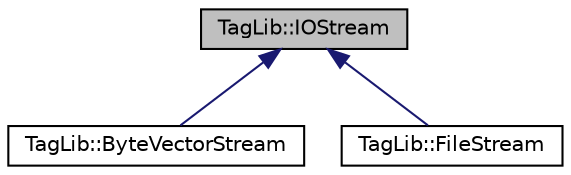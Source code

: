 digraph "TagLib::IOStream"
{
  edge [fontname="Helvetica",fontsize="10",labelfontname="Helvetica",labelfontsize="10"];
  node [fontname="Helvetica",fontsize="10",shape=record];
  Node1 [label="TagLib::IOStream",height=0.2,width=0.4,color="black", fillcolor="grey75", style="filled" fontcolor="black"];
  Node1 -> Node2 [dir="back",color="midnightblue",fontsize="10",style="solid",fontname="Helvetica"];
  Node2 [label="TagLib::ByteVectorStream",height=0.2,width=0.4,color="black", fillcolor="white", style="filled",URL="$class_tag_lib_1_1_byte_vector_stream.html",tooltip="In-memory Stream class using ByteVector for its storage. "];
  Node1 -> Node3 [dir="back",color="midnightblue",fontsize="10",style="solid",fontname="Helvetica"];
  Node3 [label="TagLib::FileStream",height=0.2,width=0.4,color="black", fillcolor="white", style="filled",URL="$class_tag_lib_1_1_file_stream.html",tooltip="A file class with some useful methods for tag manipulation. "];
}
